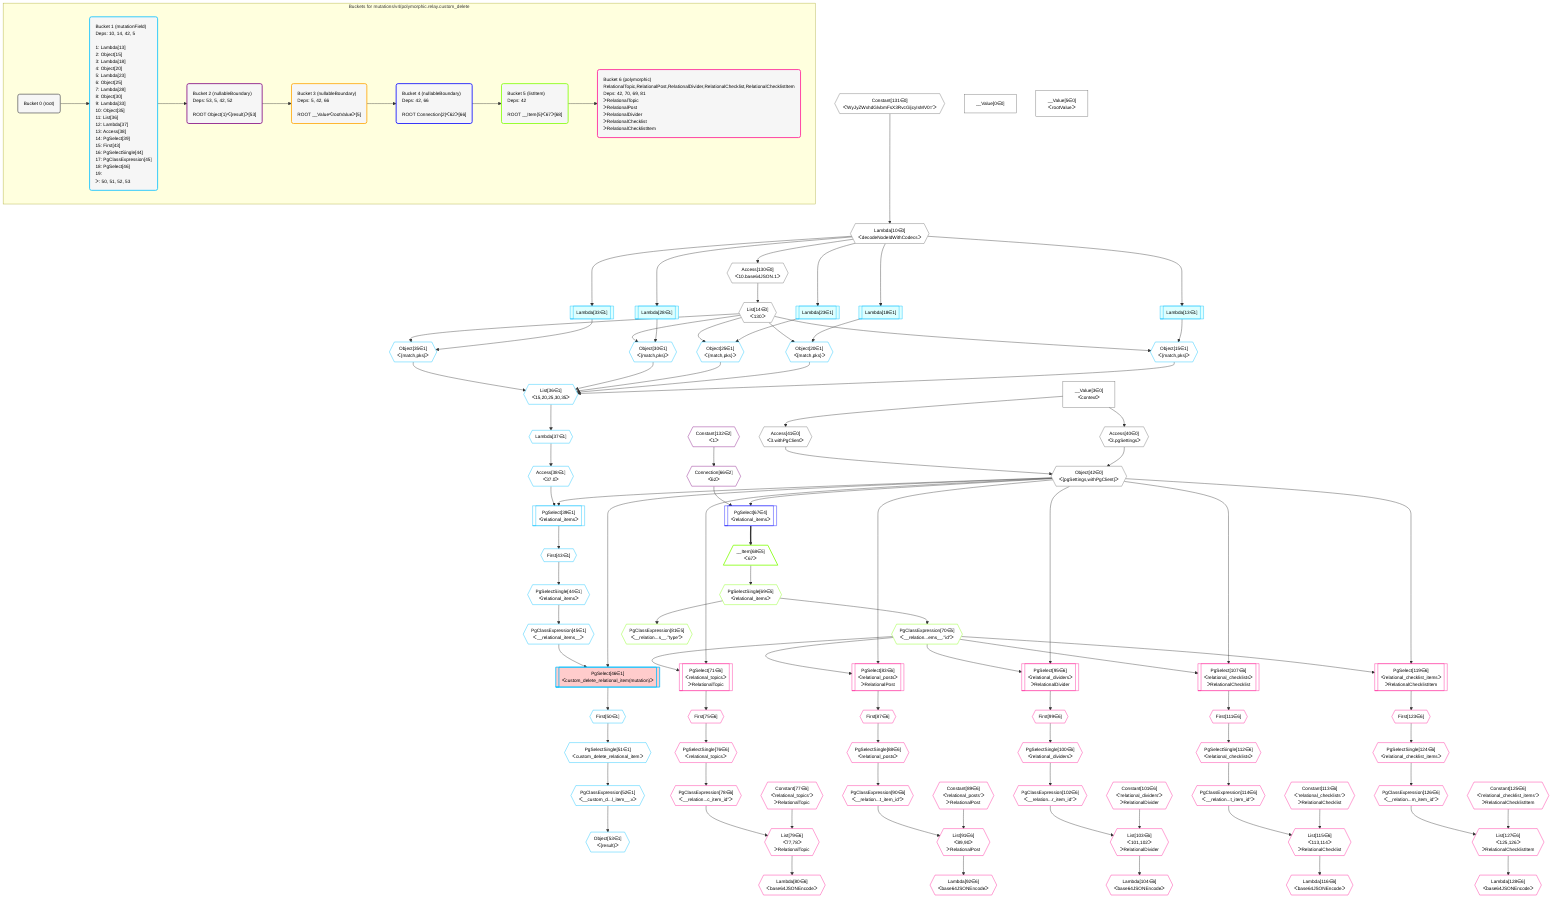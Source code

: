 %%{init: {'themeVariables': { 'fontSize': '12px'}}}%%
graph TD
    classDef path fill:#eee,stroke:#000,color:#000
    classDef plan fill:#fff,stroke-width:1px,color:#000
    classDef itemplan fill:#fff,stroke-width:2px,color:#000
    classDef unbatchedplan fill:#dff,stroke-width:1px,color:#000
    classDef sideeffectplan fill:#fcc,stroke-width:2px,color:#000
    classDef bucket fill:#f6f6f6,color:#000,stroke-width:2px,text-align:left


    %% plan dependencies
    Object42{{"Object[42∈0]<br />ᐸ{pgSettings,withPgClient}ᐳ"}}:::plan
    Access40{{"Access[40∈0]<br />ᐸ3.pgSettingsᐳ"}}:::plan
    Access41{{"Access[41∈0]<br />ᐸ3.withPgClientᐳ"}}:::plan
    Access40 & Access41 --> Object42
    Lambda10{{"Lambda[10∈0]<br />ᐸdecodeNodeIdWithCodecsᐳ"}}:::plan
    Constant131{{"Constant[131∈0]<br />ᐸ'WyJyZWxhdGlvbmFsX3RvcGljcyIsMV0='ᐳ"}}:::plan
    Constant131 --> Lambda10
    Access130{{"Access[130∈0]<br />ᐸ10.base64JSON.1ᐳ"}}:::plan
    Lambda10 --> Access130
    List14{{"List[14∈0]<br />ᐸ130ᐳ"}}:::plan
    Access130 --> List14
    __Value3["__Value[3∈0]<br />ᐸcontextᐳ"]:::plan
    __Value3 --> Access40
    __Value3 --> Access41
    __Value0["__Value[0∈0]"]:::plan
    __Value5["__Value[5∈0]<br />ᐸrootValueᐳ"]:::plan
    List36{{"List[36∈1]<br />ᐸ15,20,25,30,35ᐳ"}}:::plan
    Object15{{"Object[15∈1]<br />ᐸ{match,pks}ᐳ"}}:::plan
    Object20{{"Object[20∈1]<br />ᐸ{match,pks}ᐳ"}}:::plan
    Object25{{"Object[25∈1]<br />ᐸ{match,pks}ᐳ"}}:::plan
    Object30{{"Object[30∈1]<br />ᐸ{match,pks}ᐳ"}}:::plan
    Object35{{"Object[35∈1]<br />ᐸ{match,pks}ᐳ"}}:::plan
    Object15 & Object20 & Object25 & Object30 & Object35 --> List36
    Lambda13[["Lambda[13∈1]"]]:::unbatchedplan
    Lambda13 & List14 --> Object15
    Lambda18[["Lambda[18∈1]"]]:::unbatchedplan
    Lambda18 & List14 --> Object20
    Lambda23[["Lambda[23∈1]"]]:::unbatchedplan
    Lambda23 & List14 --> Object25
    Lambda28[["Lambda[28∈1]"]]:::unbatchedplan
    Lambda28 & List14 --> Object30
    Lambda33[["Lambda[33∈1]"]]:::unbatchedplan
    Lambda33 & List14 --> Object35
    PgSelect39[["PgSelect[39∈1]<br />ᐸrelational_itemsᐳ"]]:::plan
    Access38{{"Access[38∈1]<br />ᐸ37.0ᐳ"}}:::plan
    Object42 & Access38 --> PgSelect39
    PgSelect46[["PgSelect[46∈1]<br />ᐸcustom_delete_relational_item(mutation)ᐳ"]]:::sideeffectplan
    PgClassExpression45{{"PgClassExpression[45∈1]<br />ᐸ__relational_items__ᐳ"}}:::plan
    Object42 & PgClassExpression45 --> PgSelect46
    Lambda10 --> Lambda13
    Lambda10 --> Lambda18
    Lambda10 --> Lambda23
    Lambda10 --> Lambda28
    Lambda10 --> Lambda33
    Lambda37{{"Lambda[37∈1]"}}:::plan
    List36 --> Lambda37
    Lambda37 --> Access38
    First43{{"First[43∈1]"}}:::plan
    PgSelect39 --> First43
    PgSelectSingle44{{"PgSelectSingle[44∈1]<br />ᐸrelational_itemsᐳ"}}:::plan
    First43 --> PgSelectSingle44
    PgSelectSingle44 --> PgClassExpression45
    First50{{"First[50∈1]"}}:::plan
    PgSelect46 --> First50
    PgSelectSingle51{{"PgSelectSingle[51∈1]<br />ᐸcustom_delete_relational_itemᐳ"}}:::plan
    First50 --> PgSelectSingle51
    PgClassExpression52{{"PgClassExpression[52∈1]<br />ᐸ__custom_d...l_item__.vᐳ"}}:::plan
    PgSelectSingle51 --> PgClassExpression52
    Object53{{"Object[53∈1]<br />ᐸ{result}ᐳ"}}:::plan
    PgClassExpression52 --> Object53
    Connection66{{"Connection[66∈2]<br />ᐸ62ᐳ"}}:::plan
    Constant132{{"Constant[132∈2]<br />ᐸ1ᐳ"}}:::plan
    Constant132 --> Connection66
    PgSelect67[["PgSelect[67∈4]<br />ᐸrelational_itemsᐳ"]]:::plan
    Object42 & Connection66 --> PgSelect67
    __Item68[/"__Item[68∈5]<br />ᐸ67ᐳ"\]:::itemplan
    PgSelect67 ==> __Item68
    PgSelectSingle69{{"PgSelectSingle[69∈5]<br />ᐸrelational_itemsᐳ"}}:::plan
    __Item68 --> PgSelectSingle69
    PgClassExpression70{{"PgClassExpression[70∈5]<br />ᐸ__relation...ems__.”id”ᐳ"}}:::plan
    PgSelectSingle69 --> PgClassExpression70
    PgClassExpression81{{"PgClassExpression[81∈5]<br />ᐸ__relation...s__.”type”ᐳ"}}:::plan
    PgSelectSingle69 --> PgClassExpression81
    PgSelect71[["PgSelect[71∈6]<br />ᐸrelational_topicsᐳ<br />ᐳRelationalTopic"]]:::plan
    Object42 & PgClassExpression70 --> PgSelect71
    List79{{"List[79∈6]<br />ᐸ77,78ᐳ<br />ᐳRelationalTopic"}}:::plan
    Constant77{{"Constant[77∈6]<br />ᐸ'relational_topics'ᐳ<br />ᐳRelationalTopic"}}:::plan
    PgClassExpression78{{"PgClassExpression[78∈6]<br />ᐸ__relation...c_item_id”ᐳ"}}:::plan
    Constant77 & PgClassExpression78 --> List79
    PgSelect83[["PgSelect[83∈6]<br />ᐸrelational_postsᐳ<br />ᐳRelationalPost"]]:::plan
    Object42 & PgClassExpression70 --> PgSelect83
    List91{{"List[91∈6]<br />ᐸ89,90ᐳ<br />ᐳRelationalPost"}}:::plan
    Constant89{{"Constant[89∈6]<br />ᐸ'relational_posts'ᐳ<br />ᐳRelationalPost"}}:::plan
    PgClassExpression90{{"PgClassExpression[90∈6]<br />ᐸ__relation...t_item_id”ᐳ"}}:::plan
    Constant89 & PgClassExpression90 --> List91
    PgSelect95[["PgSelect[95∈6]<br />ᐸrelational_dividersᐳ<br />ᐳRelationalDivider"]]:::plan
    Object42 & PgClassExpression70 --> PgSelect95
    List103{{"List[103∈6]<br />ᐸ101,102ᐳ<br />ᐳRelationalDivider"}}:::plan
    Constant101{{"Constant[101∈6]<br />ᐸ'relational_dividers'ᐳ<br />ᐳRelationalDivider"}}:::plan
    PgClassExpression102{{"PgClassExpression[102∈6]<br />ᐸ__relation...r_item_id”ᐳ"}}:::plan
    Constant101 & PgClassExpression102 --> List103
    PgSelect107[["PgSelect[107∈6]<br />ᐸrelational_checklistsᐳ<br />ᐳRelationalChecklist"]]:::plan
    Object42 & PgClassExpression70 --> PgSelect107
    List115{{"List[115∈6]<br />ᐸ113,114ᐳ<br />ᐳRelationalChecklist"}}:::plan
    Constant113{{"Constant[113∈6]<br />ᐸ'relational_checklists'ᐳ<br />ᐳRelationalChecklist"}}:::plan
    PgClassExpression114{{"PgClassExpression[114∈6]<br />ᐸ__relation...t_item_id”ᐳ"}}:::plan
    Constant113 & PgClassExpression114 --> List115
    PgSelect119[["PgSelect[119∈6]<br />ᐸrelational_checklist_itemsᐳ<br />ᐳRelationalChecklistItem"]]:::plan
    Object42 & PgClassExpression70 --> PgSelect119
    List127{{"List[127∈6]<br />ᐸ125,126ᐳ<br />ᐳRelationalChecklistItem"}}:::plan
    Constant125{{"Constant[125∈6]<br />ᐸ'relational_checklist_items'ᐳ<br />ᐳRelationalChecklistItem"}}:::plan
    PgClassExpression126{{"PgClassExpression[126∈6]<br />ᐸ__relation...m_item_id”ᐳ"}}:::plan
    Constant125 & PgClassExpression126 --> List127
    First75{{"First[75∈6]"}}:::plan
    PgSelect71 --> First75
    PgSelectSingle76{{"PgSelectSingle[76∈6]<br />ᐸrelational_topicsᐳ"}}:::plan
    First75 --> PgSelectSingle76
    PgSelectSingle76 --> PgClassExpression78
    Lambda80{{"Lambda[80∈6]<br />ᐸbase64JSONEncodeᐳ"}}:::plan
    List79 --> Lambda80
    First87{{"First[87∈6]"}}:::plan
    PgSelect83 --> First87
    PgSelectSingle88{{"PgSelectSingle[88∈6]<br />ᐸrelational_postsᐳ"}}:::plan
    First87 --> PgSelectSingle88
    PgSelectSingle88 --> PgClassExpression90
    Lambda92{{"Lambda[92∈6]<br />ᐸbase64JSONEncodeᐳ"}}:::plan
    List91 --> Lambda92
    First99{{"First[99∈6]"}}:::plan
    PgSelect95 --> First99
    PgSelectSingle100{{"PgSelectSingle[100∈6]<br />ᐸrelational_dividersᐳ"}}:::plan
    First99 --> PgSelectSingle100
    PgSelectSingle100 --> PgClassExpression102
    Lambda104{{"Lambda[104∈6]<br />ᐸbase64JSONEncodeᐳ"}}:::plan
    List103 --> Lambda104
    First111{{"First[111∈6]"}}:::plan
    PgSelect107 --> First111
    PgSelectSingle112{{"PgSelectSingle[112∈6]<br />ᐸrelational_checklistsᐳ"}}:::plan
    First111 --> PgSelectSingle112
    PgSelectSingle112 --> PgClassExpression114
    Lambda116{{"Lambda[116∈6]<br />ᐸbase64JSONEncodeᐳ"}}:::plan
    List115 --> Lambda116
    First123{{"First[123∈6]"}}:::plan
    PgSelect119 --> First123
    PgSelectSingle124{{"PgSelectSingle[124∈6]<br />ᐸrelational_checklist_itemsᐳ"}}:::plan
    First123 --> PgSelectSingle124
    PgSelectSingle124 --> PgClassExpression126
    Lambda128{{"Lambda[128∈6]<br />ᐸbase64JSONEncodeᐳ"}}:::plan
    List127 --> Lambda128

    %% define steps

    subgraph "Buckets for mutations/v4/polymorphic.relay.custom_delete"
    Bucket0("Bucket 0 (root)"):::bucket
    classDef bucket0 stroke:#696969
    class Bucket0,__Value0,__Value3,__Value5,Lambda10,List14,Access40,Access41,Object42,Access130,Constant131 bucket0
    Bucket1("Bucket 1 (mutationField)<br />Deps: 10, 14, 42, 5<br /><br />1: Lambda[13]<br />2: Object[15]<br />3: Lambda[18]<br />4: Object[20]<br />5: Lambda[23]<br />6: Object[25]<br />7: Lambda[28]<br />8: Object[30]<br />9: Lambda[33]<br />10: Object[35]<br />11: List[36]<br />12: Lambda[37]<br />13: Access[38]<br />14: PgSelect[39]<br />15: First[43]<br />16: PgSelectSingle[44]<br />17: PgClassExpression[45]<br />18: PgSelect[46]<br />19: <br />ᐳ: 50, 51, 52, 53"):::bucket
    classDef bucket1 stroke:#00bfff
    class Bucket1,Lambda13,Object15,Lambda18,Object20,Lambda23,Object25,Lambda28,Object30,Lambda33,Object35,List36,Lambda37,Access38,PgSelect39,First43,PgSelectSingle44,PgClassExpression45,PgSelect46,First50,PgSelectSingle51,PgClassExpression52,Object53 bucket1
    Bucket2("Bucket 2 (nullableBoundary)<br />Deps: 53, 5, 42, 52<br /><br />ROOT Object{1}ᐸ{result}ᐳ[53]"):::bucket
    classDef bucket2 stroke:#7f007f
    class Bucket2,Connection66,Constant132 bucket2
    Bucket3("Bucket 3 (nullableBoundary)<br />Deps: 5, 42, 66<br /><br />ROOT __ValueᐸrootValueᐳ[5]"):::bucket
    classDef bucket3 stroke:#ffa500
    class Bucket3 bucket3
    Bucket4("Bucket 4 (nullableBoundary)<br />Deps: 42, 66<br /><br />ROOT Connection{2}ᐸ62ᐳ[66]"):::bucket
    classDef bucket4 stroke:#0000ff
    class Bucket4,PgSelect67 bucket4
    Bucket5("Bucket 5 (listItem)<br />Deps: 42<br /><br />ROOT __Item{5}ᐸ67ᐳ[68]"):::bucket
    classDef bucket5 stroke:#7fff00
    class Bucket5,__Item68,PgSelectSingle69,PgClassExpression70,PgClassExpression81 bucket5
    Bucket6("Bucket 6 (polymorphic)<br />RelationalTopic,RelationalPost,RelationalDivider,RelationalChecklist,RelationalChecklistItem<br />Deps: 42, 70, 69, 81<br />ᐳRelationalTopic<br />ᐳRelationalPost<br />ᐳRelationalDivider<br />ᐳRelationalChecklist<br />ᐳRelationalChecklistItem"):::bucket
    classDef bucket6 stroke:#ff1493
    class Bucket6,PgSelect71,First75,PgSelectSingle76,Constant77,PgClassExpression78,List79,Lambda80,PgSelect83,First87,PgSelectSingle88,Constant89,PgClassExpression90,List91,Lambda92,PgSelect95,First99,PgSelectSingle100,Constant101,PgClassExpression102,List103,Lambda104,PgSelect107,First111,PgSelectSingle112,Constant113,PgClassExpression114,List115,Lambda116,PgSelect119,First123,PgSelectSingle124,Constant125,PgClassExpression126,List127,Lambda128 bucket6
    Bucket0 --> Bucket1
    Bucket1 --> Bucket2
    Bucket2 --> Bucket3
    Bucket3 --> Bucket4
    Bucket4 --> Bucket5
    Bucket5 --> Bucket6
    end